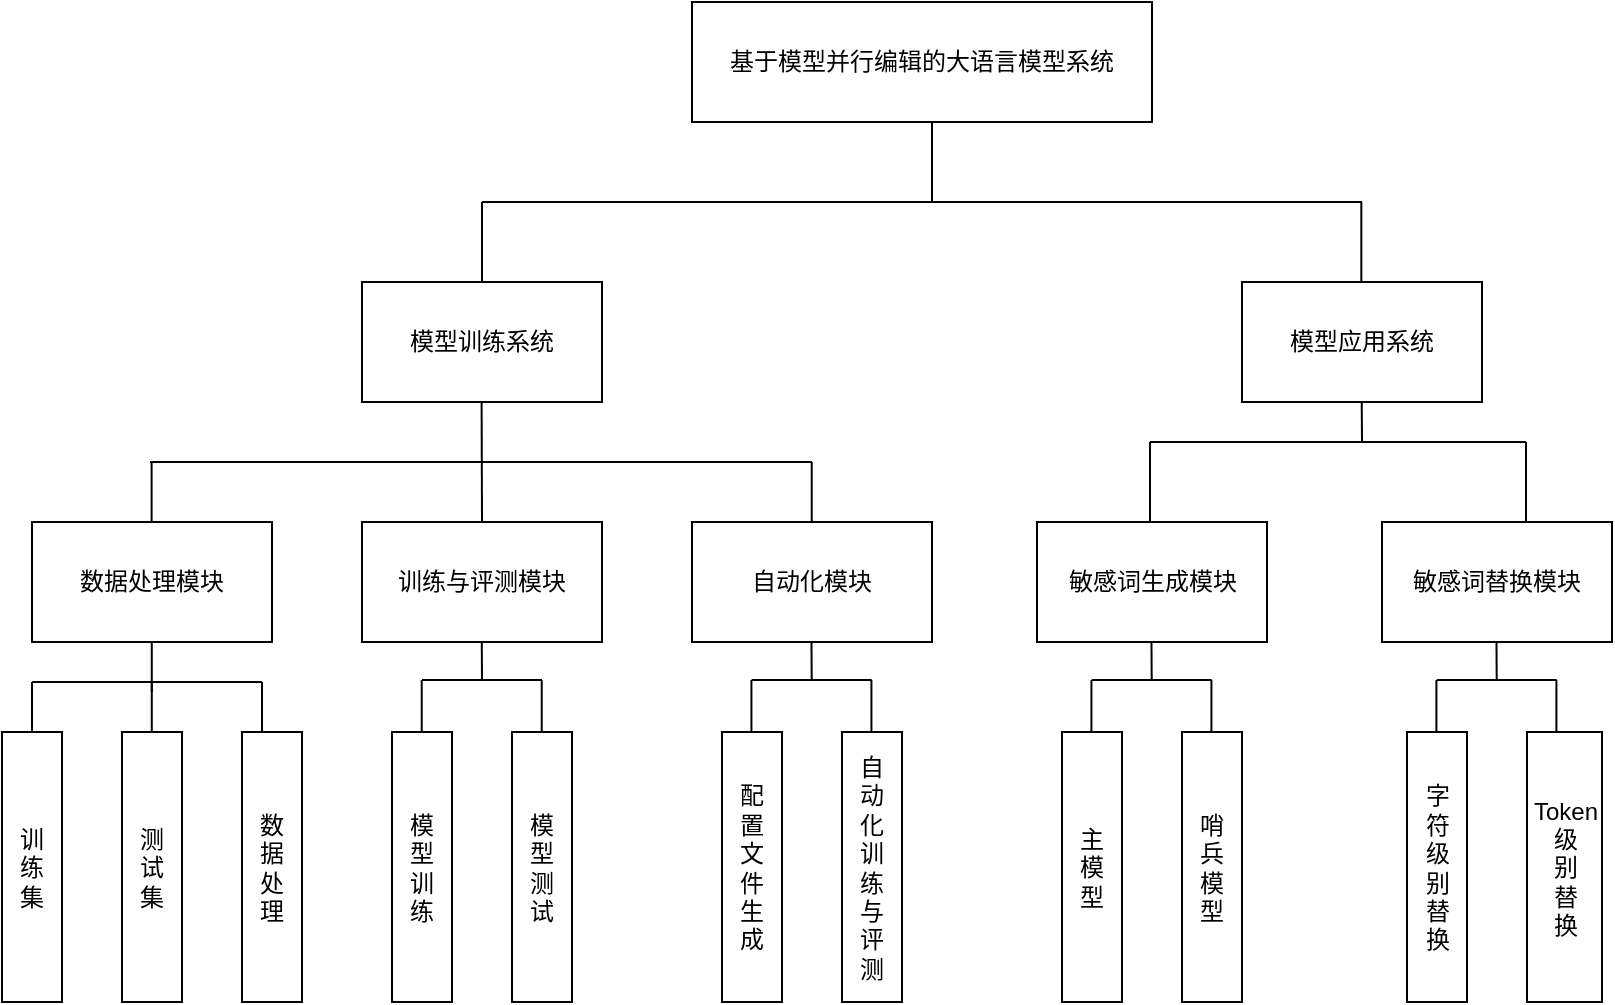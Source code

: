 <mxfile version="27.0.9">
  <diagram name="第 1 页" id="zHgMYF8rfY-c1md7bBGS">
    <mxGraphModel dx="915" dy="652" grid="1" gridSize="10" guides="1" tooltips="1" connect="1" arrows="1" fold="1" page="1" pageScale="1" pageWidth="827" pageHeight="1169" math="0" shadow="0">
      <root>
        <mxCell id="0" />
        <mxCell id="1" parent="0" />
        <mxCell id="PLIH09JZNJRa1B-eEbgW-1" value="基于模型并行编辑的大语言模型系统" style="rounded=0;whiteSpace=wrap;html=1;" parent="1" vertex="1">
          <mxGeometry x="455" y="220" width="230" height="60" as="geometry" />
        </mxCell>
        <mxCell id="3gMsG_vnIVLzhyqSPz0f-1" value="敏感词生成模块" style="rounded=0;whiteSpace=wrap;html=1;" vertex="1" parent="1">
          <mxGeometry x="627.5" y="480" width="115" height="60" as="geometry" />
        </mxCell>
        <mxCell id="3gMsG_vnIVLzhyqSPz0f-2" value="数据处理模块" style="rounded=0;whiteSpace=wrap;html=1;" vertex="1" parent="1">
          <mxGeometry x="125" y="480" width="120" height="60" as="geometry" />
        </mxCell>
        <mxCell id="3gMsG_vnIVLzhyqSPz0f-3" value="自动化模块" style="rounded=0;whiteSpace=wrap;html=1;" vertex="1" parent="1">
          <mxGeometry x="455" y="480" width="120" height="60" as="geometry" />
        </mxCell>
        <mxCell id="3gMsG_vnIVLzhyqSPz0f-8" value="训练与评测模块" style="rounded=0;whiteSpace=wrap;html=1;" vertex="1" parent="1">
          <mxGeometry x="290" y="480" width="120" height="60" as="geometry" />
        </mxCell>
        <mxCell id="3gMsG_vnIVLzhyqSPz0f-14" value="训&lt;div&gt;练&lt;/div&gt;&lt;div&gt;集&lt;/div&gt;" style="rounded=0;whiteSpace=wrap;html=1;" vertex="1" parent="1">
          <mxGeometry x="110" y="585" width="30" height="135" as="geometry" />
        </mxCell>
        <mxCell id="3gMsG_vnIVLzhyqSPz0f-15" value="测&lt;div&gt;试&lt;/div&gt;&lt;div&gt;集&lt;/div&gt;" style="rounded=0;whiteSpace=wrap;html=1;" vertex="1" parent="1">
          <mxGeometry x="170" y="585" width="30" height="135" as="geometry" />
        </mxCell>
        <mxCell id="3gMsG_vnIVLzhyqSPz0f-17" value="数&lt;div&gt;据&lt;/div&gt;&lt;div&gt;处&lt;/div&gt;&lt;div&gt;理&lt;/div&gt;" style="rounded=0;whiteSpace=wrap;html=1;" vertex="1" parent="1">
          <mxGeometry x="230" y="585" width="30" height="135" as="geometry" />
        </mxCell>
        <mxCell id="3gMsG_vnIVLzhyqSPz0f-22" value="模&lt;div&gt;型&lt;/div&gt;&lt;div&gt;训&lt;/div&gt;&lt;div&gt;练&lt;/div&gt;" style="rounded=0;whiteSpace=wrap;html=1;" vertex="1" parent="1">
          <mxGeometry x="305" y="585" width="30" height="135" as="geometry" />
        </mxCell>
        <mxCell id="3gMsG_vnIVLzhyqSPz0f-23" value="模&lt;div&gt;型&lt;/div&gt;&lt;div&gt;测&lt;/div&gt;&lt;div&gt;试&lt;/div&gt;" style="rounded=0;whiteSpace=wrap;html=1;" vertex="1" parent="1">
          <mxGeometry x="365" y="585" width="30" height="135" as="geometry" />
        </mxCell>
        <mxCell id="3gMsG_vnIVLzhyqSPz0f-24" value="配&lt;div&gt;置&lt;/div&gt;&lt;div&gt;文&lt;/div&gt;&lt;div&gt;件&lt;/div&gt;&lt;div&gt;生&lt;/div&gt;&lt;div&gt;成&lt;/div&gt;" style="rounded=0;whiteSpace=wrap;html=1;" vertex="1" parent="1">
          <mxGeometry x="470" y="585" width="30" height="135" as="geometry" />
        </mxCell>
        <mxCell id="3gMsG_vnIVLzhyqSPz0f-25" value="自&lt;div&gt;动&lt;/div&gt;&lt;div&gt;化&lt;/div&gt;&lt;div&gt;训&lt;/div&gt;&lt;div&gt;练&lt;/div&gt;&lt;div&gt;与&lt;/div&gt;&lt;div&gt;评&lt;/div&gt;&lt;div&gt;测&lt;/div&gt;" style="rounded=0;whiteSpace=wrap;html=1;" vertex="1" parent="1">
          <mxGeometry x="530" y="585" width="30" height="135" as="geometry" />
        </mxCell>
        <mxCell id="3gMsG_vnIVLzhyqSPz0f-26" value="主&lt;div&gt;模&lt;/div&gt;&lt;div&gt;型&lt;/div&gt;" style="rounded=0;whiteSpace=wrap;html=1;" vertex="1" parent="1">
          <mxGeometry x="640" y="585" width="30" height="135" as="geometry" />
        </mxCell>
        <mxCell id="3gMsG_vnIVLzhyqSPz0f-27" value="哨&lt;div&gt;兵&lt;br&gt;&lt;div&gt;模&lt;/div&gt;&lt;div&gt;型&lt;/div&gt;&lt;/div&gt;" style="rounded=0;whiteSpace=wrap;html=1;" vertex="1" parent="1">
          <mxGeometry x="700" y="585" width="30" height="135" as="geometry" />
        </mxCell>
        <mxCell id="3gMsG_vnIVLzhyqSPz0f-28" value="模型训练系统" style="rounded=0;whiteSpace=wrap;html=1;" vertex="1" parent="1">
          <mxGeometry x="290" y="360" width="120" height="60" as="geometry" />
        </mxCell>
        <mxCell id="3gMsG_vnIVLzhyqSPz0f-30" value="模型应用系统" style="rounded=0;whiteSpace=wrap;html=1;" vertex="1" parent="1">
          <mxGeometry x="730" y="360" width="120" height="60" as="geometry" />
        </mxCell>
        <mxCell id="3gMsG_vnIVLzhyqSPz0f-44" value="" style="endArrow=none;html=1;rounded=0;" edge="1" parent="1">
          <mxGeometry width="50" height="50" relative="1" as="geometry">
            <mxPoint x="350" y="320" as="sourcePoint" />
            <mxPoint x="790" y="320" as="targetPoint" />
          </mxGeometry>
        </mxCell>
        <mxCell id="3gMsG_vnIVLzhyqSPz0f-45" value="" style="endArrow=none;html=1;rounded=0;exitX=0.5;exitY=0;exitDx=0;exitDy=0;" edge="1" parent="1" source="3gMsG_vnIVLzhyqSPz0f-28">
          <mxGeometry width="50" height="50" relative="1" as="geometry">
            <mxPoint x="348.08" y="380" as="sourcePoint" />
            <mxPoint x="350" y="320" as="targetPoint" />
          </mxGeometry>
        </mxCell>
        <mxCell id="3gMsG_vnIVLzhyqSPz0f-46" value="" style="endArrow=none;html=1;rounded=0;exitX=0.5;exitY=0;exitDx=0;exitDy=0;" edge="1" parent="1">
          <mxGeometry width="50" height="50" relative="1" as="geometry">
            <mxPoint x="789.66" y="360" as="sourcePoint" />
            <mxPoint x="789.66" y="320" as="targetPoint" />
          </mxGeometry>
        </mxCell>
        <mxCell id="3gMsG_vnIVLzhyqSPz0f-48" value="" style="endArrow=none;html=1;rounded=0;exitX=0.5;exitY=0;exitDx=0;exitDy=0;" edge="1" parent="1">
          <mxGeometry width="50" height="50" relative="1" as="geometry">
            <mxPoint x="575" y="320" as="sourcePoint" />
            <mxPoint x="575" y="280" as="targetPoint" />
          </mxGeometry>
        </mxCell>
        <mxCell id="3gMsG_vnIVLzhyqSPz0f-49" value="" style="endArrow=none;html=1;rounded=0;" edge="1" parent="1">
          <mxGeometry width="50" height="50" relative="1" as="geometry">
            <mxPoint x="184" y="450" as="sourcePoint" />
            <mxPoint x="515" y="450" as="targetPoint" />
          </mxGeometry>
        </mxCell>
        <mxCell id="3gMsG_vnIVLzhyqSPz0f-50" value="" style="endArrow=none;html=1;rounded=0;exitX=0.5;exitY=0;exitDx=0;exitDy=0;" edge="1" parent="1" source="3gMsG_vnIVLzhyqSPz0f-8">
          <mxGeometry width="50" height="50" relative="1" as="geometry">
            <mxPoint x="349.8" y="460" as="sourcePoint" />
            <mxPoint x="349.8" y="420" as="targetPoint" />
          </mxGeometry>
        </mxCell>
        <mxCell id="3gMsG_vnIVLzhyqSPz0f-51" value="" style="endArrow=none;html=1;rounded=0;exitX=0.5;exitY=0;exitDx=0;exitDy=0;" edge="1" parent="1">
          <mxGeometry width="50" height="50" relative="1" as="geometry">
            <mxPoint x="514.86" y="480" as="sourcePoint" />
            <mxPoint x="514.86" y="450" as="targetPoint" />
          </mxGeometry>
        </mxCell>
        <mxCell id="3gMsG_vnIVLzhyqSPz0f-52" value="" style="endArrow=none;html=1;rounded=0;exitX=0.5;exitY=0;exitDx=0;exitDy=0;" edge="1" parent="1">
          <mxGeometry width="50" height="50" relative="1" as="geometry">
            <mxPoint x="184.8" y="480" as="sourcePoint" />
            <mxPoint x="184.8" y="450" as="targetPoint" />
          </mxGeometry>
        </mxCell>
        <mxCell id="3gMsG_vnIVLzhyqSPz0f-53" value="" style="endArrow=none;html=1;rounded=0;exitX=0.5;exitY=0;exitDx=0;exitDy=0;" edge="1" parent="1">
          <mxGeometry width="50" height="50" relative="1" as="geometry">
            <mxPoint x="684" y="480" as="sourcePoint" />
            <mxPoint x="684" y="440" as="targetPoint" />
          </mxGeometry>
        </mxCell>
        <mxCell id="3gMsG_vnIVLzhyqSPz0f-55" value="" style="endArrow=none;html=1;rounded=0;" edge="1" parent="1">
          <mxGeometry width="50" height="50" relative="1" as="geometry">
            <mxPoint x="125" y="560" as="sourcePoint" />
            <mxPoint x="240" y="560" as="targetPoint" />
          </mxGeometry>
        </mxCell>
        <mxCell id="3gMsG_vnIVLzhyqSPz0f-56" value="" style="endArrow=none;html=1;rounded=0;exitX=0.5;exitY=0;exitDx=0;exitDy=0;" edge="1" parent="1">
          <mxGeometry width="50" height="50" relative="1" as="geometry">
            <mxPoint x="125" y="585" as="sourcePoint" />
            <mxPoint x="125" y="560" as="targetPoint" />
          </mxGeometry>
        </mxCell>
        <mxCell id="3gMsG_vnIVLzhyqSPz0f-57" value="" style="endArrow=none;html=1;rounded=0;exitX=0.5;exitY=0;exitDx=0;exitDy=0;" edge="1" parent="1">
          <mxGeometry width="50" height="50" relative="1" as="geometry">
            <mxPoint x="184.89" y="585" as="sourcePoint" />
            <mxPoint x="184.89" y="560" as="targetPoint" />
          </mxGeometry>
        </mxCell>
        <mxCell id="3gMsG_vnIVLzhyqSPz0f-58" value="" style="endArrow=none;html=1;rounded=0;exitX=0.5;exitY=0;exitDx=0;exitDy=0;" edge="1" parent="1">
          <mxGeometry width="50" height="50" relative="1" as="geometry">
            <mxPoint x="240" y="585" as="sourcePoint" />
            <mxPoint x="240" y="560" as="targetPoint" />
          </mxGeometry>
        </mxCell>
        <mxCell id="3gMsG_vnIVLzhyqSPz0f-59" value="" style="endArrow=none;html=1;rounded=0;exitX=0.5;exitY=0;exitDx=0;exitDy=0;" edge="1" parent="1">
          <mxGeometry width="50" height="50" relative="1" as="geometry">
            <mxPoint x="184.89" y="565" as="sourcePoint" />
            <mxPoint x="184.89" y="540" as="targetPoint" />
          </mxGeometry>
        </mxCell>
        <mxCell id="3gMsG_vnIVLzhyqSPz0f-60" value="" style="endArrow=none;html=1;rounded=0;" edge="1" parent="1">
          <mxGeometry width="50" height="50" relative="1" as="geometry">
            <mxPoint x="320" y="559" as="sourcePoint" />
            <mxPoint x="380" y="559" as="targetPoint" />
          </mxGeometry>
        </mxCell>
        <mxCell id="3gMsG_vnIVLzhyqSPz0f-61" value="" style="endArrow=none;html=1;rounded=0;exitX=0.5;exitY=0;exitDx=0;exitDy=0;" edge="1" parent="1">
          <mxGeometry width="50" height="50" relative="1" as="geometry">
            <mxPoint x="319.86" y="585" as="sourcePoint" />
            <mxPoint x="319.86" y="559" as="targetPoint" />
          </mxGeometry>
        </mxCell>
        <mxCell id="3gMsG_vnIVLzhyqSPz0f-63" value="" style="endArrow=none;html=1;rounded=0;exitX=0.5;exitY=0;exitDx=0;exitDy=0;" edge="1" parent="1">
          <mxGeometry width="50" height="50" relative="1" as="geometry">
            <mxPoint x="379.86" y="585" as="sourcePoint" />
            <mxPoint x="379.86" y="559" as="targetPoint" />
          </mxGeometry>
        </mxCell>
        <mxCell id="3gMsG_vnIVLzhyqSPz0f-64" value="" style="endArrow=none;html=1;rounded=0;" edge="1" parent="1">
          <mxGeometry width="50" height="50" relative="1" as="geometry">
            <mxPoint x="350" y="559" as="sourcePoint" />
            <mxPoint x="349.89" y="540" as="targetPoint" />
          </mxGeometry>
        </mxCell>
        <mxCell id="3gMsG_vnIVLzhyqSPz0f-65" value="" style="endArrow=none;html=1;rounded=0;" edge="1" parent="1">
          <mxGeometry width="50" height="50" relative="1" as="geometry">
            <mxPoint x="484.85" y="559" as="sourcePoint" />
            <mxPoint x="544.85" y="559" as="targetPoint" />
          </mxGeometry>
        </mxCell>
        <mxCell id="3gMsG_vnIVLzhyqSPz0f-66" value="" style="endArrow=none;html=1;rounded=0;exitX=0.5;exitY=0;exitDx=0;exitDy=0;" edge="1" parent="1">
          <mxGeometry width="50" height="50" relative="1" as="geometry">
            <mxPoint x="484.71" y="585" as="sourcePoint" />
            <mxPoint x="484.71" y="559" as="targetPoint" />
          </mxGeometry>
        </mxCell>
        <mxCell id="3gMsG_vnIVLzhyqSPz0f-67" value="" style="endArrow=none;html=1;rounded=0;exitX=0.5;exitY=0;exitDx=0;exitDy=0;" edge="1" parent="1">
          <mxGeometry width="50" height="50" relative="1" as="geometry">
            <mxPoint x="544.71" y="585" as="sourcePoint" />
            <mxPoint x="544.71" y="559" as="targetPoint" />
          </mxGeometry>
        </mxCell>
        <mxCell id="3gMsG_vnIVLzhyqSPz0f-68" value="" style="endArrow=none;html=1;rounded=0;" edge="1" parent="1">
          <mxGeometry width="50" height="50" relative="1" as="geometry">
            <mxPoint x="514.85" y="559" as="sourcePoint" />
            <mxPoint x="514.74" y="540" as="targetPoint" />
          </mxGeometry>
        </mxCell>
        <mxCell id="3gMsG_vnIVLzhyqSPz0f-69" value="" style="endArrow=none;html=1;rounded=0;" edge="1" parent="1">
          <mxGeometry width="50" height="50" relative="1" as="geometry">
            <mxPoint x="654.85" y="559" as="sourcePoint" />
            <mxPoint x="714.85" y="559" as="targetPoint" />
          </mxGeometry>
        </mxCell>
        <mxCell id="3gMsG_vnIVLzhyqSPz0f-70" value="" style="endArrow=none;html=1;rounded=0;exitX=0.5;exitY=0;exitDx=0;exitDy=0;" edge="1" parent="1">
          <mxGeometry width="50" height="50" relative="1" as="geometry">
            <mxPoint x="654.71" y="585" as="sourcePoint" />
            <mxPoint x="654.71" y="559" as="targetPoint" />
          </mxGeometry>
        </mxCell>
        <mxCell id="3gMsG_vnIVLzhyqSPz0f-71" value="" style="endArrow=none;html=1;rounded=0;exitX=0.5;exitY=0;exitDx=0;exitDy=0;" edge="1" parent="1">
          <mxGeometry width="50" height="50" relative="1" as="geometry">
            <mxPoint x="714.71" y="585" as="sourcePoint" />
            <mxPoint x="714.71" y="559" as="targetPoint" />
          </mxGeometry>
        </mxCell>
        <mxCell id="3gMsG_vnIVLzhyqSPz0f-72" value="" style="endArrow=none;html=1;rounded=0;" edge="1" parent="1">
          <mxGeometry width="50" height="50" relative="1" as="geometry">
            <mxPoint x="684.85" y="559" as="sourcePoint" />
            <mxPoint x="684.74" y="540" as="targetPoint" />
          </mxGeometry>
        </mxCell>
        <mxCell id="3gMsG_vnIVLzhyqSPz0f-74" value="敏感词替换模块" style="rounded=0;whiteSpace=wrap;html=1;" vertex="1" parent="1">
          <mxGeometry x="800" y="480" width="115" height="60" as="geometry" />
        </mxCell>
        <mxCell id="3gMsG_vnIVLzhyqSPz0f-75" value="字&lt;div&gt;符&lt;br&gt;&lt;div&gt;级&lt;/div&gt;&lt;div&gt;别&lt;/div&gt;&lt;div&gt;替&lt;/div&gt;&lt;div&gt;换&lt;/div&gt;&lt;/div&gt;" style="rounded=0;whiteSpace=wrap;html=1;" vertex="1" parent="1">
          <mxGeometry x="812.5" y="585" width="30" height="135" as="geometry" />
        </mxCell>
        <mxCell id="3gMsG_vnIVLzhyqSPz0f-76" value="Token&lt;div&gt;级&lt;/div&gt;&lt;div&gt;别&lt;/div&gt;&lt;div&gt;替&lt;/div&gt;&lt;div&gt;换&lt;/div&gt;" style="rounded=0;whiteSpace=wrap;html=1;" vertex="1" parent="1">
          <mxGeometry x="872.5" y="585" width="37.5" height="135" as="geometry" />
        </mxCell>
        <mxCell id="3gMsG_vnIVLzhyqSPz0f-77" value="" style="endArrow=none;html=1;rounded=0;" edge="1" parent="1">
          <mxGeometry width="50" height="50" relative="1" as="geometry">
            <mxPoint x="827.35" y="559" as="sourcePoint" />
            <mxPoint x="887.35" y="559" as="targetPoint" />
          </mxGeometry>
        </mxCell>
        <mxCell id="3gMsG_vnIVLzhyqSPz0f-78" value="" style="endArrow=none;html=1;rounded=0;exitX=0.5;exitY=0;exitDx=0;exitDy=0;" edge="1" parent="1">
          <mxGeometry width="50" height="50" relative="1" as="geometry">
            <mxPoint x="827.21" y="585" as="sourcePoint" />
            <mxPoint x="827.21" y="559" as="targetPoint" />
          </mxGeometry>
        </mxCell>
        <mxCell id="3gMsG_vnIVLzhyqSPz0f-79" value="" style="endArrow=none;html=1;rounded=0;exitX=0.5;exitY=0;exitDx=0;exitDy=0;" edge="1" parent="1">
          <mxGeometry width="50" height="50" relative="1" as="geometry">
            <mxPoint x="887.21" y="585" as="sourcePoint" />
            <mxPoint x="887.21" y="559" as="targetPoint" />
          </mxGeometry>
        </mxCell>
        <mxCell id="3gMsG_vnIVLzhyqSPz0f-80" value="" style="endArrow=none;html=1;rounded=0;" edge="1" parent="1">
          <mxGeometry width="50" height="50" relative="1" as="geometry">
            <mxPoint x="857.35" y="559" as="sourcePoint" />
            <mxPoint x="857.24" y="540" as="targetPoint" />
          </mxGeometry>
        </mxCell>
        <mxCell id="3gMsG_vnIVLzhyqSPz0f-81" value="" style="endArrow=none;html=1;rounded=0;" edge="1" parent="1">
          <mxGeometry width="50" height="50" relative="1" as="geometry">
            <mxPoint x="684" y="440" as="sourcePoint" />
            <mxPoint x="872" y="440" as="targetPoint" />
          </mxGeometry>
        </mxCell>
        <mxCell id="3gMsG_vnIVLzhyqSPz0f-82" value="" style="endArrow=none;html=1;rounded=0;exitX=0.5;exitY=0;exitDx=0;exitDy=0;" edge="1" parent="1">
          <mxGeometry width="50" height="50" relative="1" as="geometry">
            <mxPoint x="872" y="480" as="sourcePoint" />
            <mxPoint x="872" y="440" as="targetPoint" />
          </mxGeometry>
        </mxCell>
        <mxCell id="3gMsG_vnIVLzhyqSPz0f-83" value="" style="endArrow=none;html=1;rounded=0;" edge="1" parent="1">
          <mxGeometry width="50" height="50" relative="1" as="geometry">
            <mxPoint x="790" y="440" as="sourcePoint" />
            <mxPoint x="789.86" y="420" as="targetPoint" />
          </mxGeometry>
        </mxCell>
      </root>
    </mxGraphModel>
  </diagram>
</mxfile>

